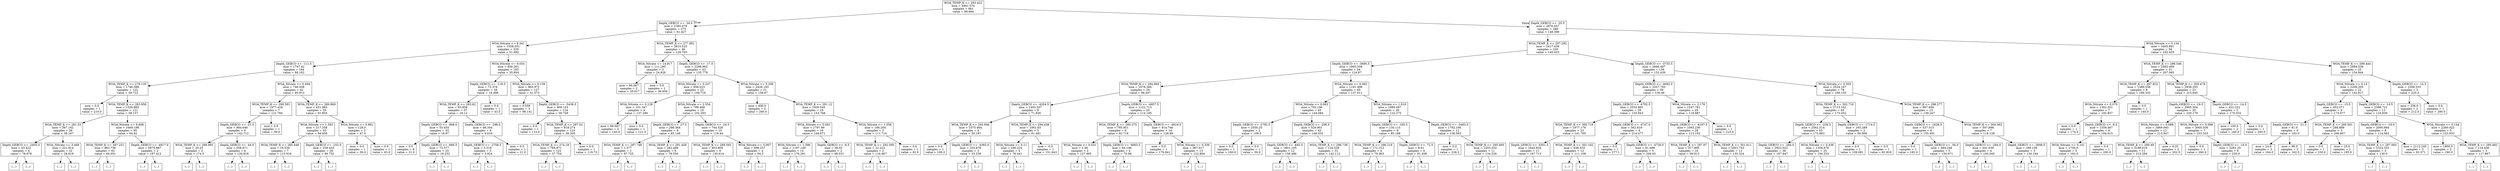 digraph Tree {
node [shape=box] ;
0 [label="WOA_TEMP_K <= 293.422\nmse = 4461.574\nsamples = 661\nvalue = 99.664"] ;
1 [label="Depth_GEBCO <= -34.0\nmse = 2380.079\nsamples = 375\nvalue = 61.427"] ;
0 -> 1 [labeldistance=2.5, labelangle=45, headlabel="True"] ;
2 [label="WOA_Nitrate <= 8.341\nmse = 1558.551\nsamples = 329\nvalue = 51.692"] ;
1 -> 2 ;
3 [label="Depth_GEBCO <= -111.5\nmse = 1747.42\nsamples = 164\nvalue = 68.162"] ;
2 -> 3 ;
4 [label="WOA_TEMP_K <= 279.135\nmse = 1746.388\nsamples = 122\nvalue = 59.722"] ;
3 -> 4 ;
5 [label="mse = 0.0\nsamples = 1\nvalue = 210.0"] ;
4 -> 5 ;
6 [label="WOA_TEMP_K <= 283.956\nmse = 1526.885\nsamples = 121\nvalue = 58.157"] ;
4 -> 6 ;
7 [label="WOA_TEMP_K <= 281.33\nmse = 567.162\nsamples = 26\nvalue = 38.167"] ;
6 -> 7 ;
8 [label="Depth_GEBCO <= -2405.0\nmse = 43.422\nsamples = 4\nvalue = 78.678"] ;
7 -> 8 ;
9 [label="(...)"] ;
8 -> 9 ;
10 [label="(...)"] ;
8 -> 10 ;
15 [label="WOA_Nitrate <= 3.468\nmse = 221.914\nsamples = 22\nvalue = 28.819"] ;
7 -> 15 ;
16 [label="(...)"] ;
15 -> 16 ;
23 [label="(...)"] ;
15 -> 23 ;
42 [label="WOA_Nitrate <= 6.608\nmse = 1669.198\nsamples = 95\nvalue = 64.82"] ;
6 -> 42 ;
43 [label="WOA_TEMP_K <= 287.251\nmse = 862.736\nsamples = 93\nvalue = 60.051"] ;
42 -> 43 ;
44 [label="(...)"] ;
43 -> 44 ;
69 [label="(...)"] ;
43 -> 69 ;
198 [label="Depth_GEBCO <= -4917.0\nmse = 5875.887\nsamples = 2\nvalue = 197.412"] ;
42 -> 198 ;
199 [label="(...)"] ;
198 -> 199 ;
200 [label="(...)"] ;
198 -> 200 ;
201 [label="WOA_Nitrate <= 0.494\nmse = 746.508\nsamples = 42\nvalue = 95.913"] ;
3 -> 201 ;
202 [label="WOA_TEMP_K <= 290.591\nmse = 1977.418\nsamples = 7\nvalue = 121.784"] ;
201 -> 202 ;
203 [label="Depth_GEBCO <= -51.5\nmse = 884.646\nsamples = 6\nvalue = 142.712"] ;
202 -> 203 ;
204 [label="WOA_TEMP_K <= 289.993\nmse = 20.25\nsamples = 2\nvalue = 174.5"] ;
203 -> 204 ;
205 [label="(...)"] ;
204 -> 205 ;
206 [label="(...)"] ;
204 -> 206 ;
207 [label="Depth_GEBCO <= -44.0\nmse = 558.971\nsamples = 4\nvalue = 126.818"] ;
203 -> 207 ;
208 [label="(...)"] ;
207 -> 208 ;
211 [label="(...)"] ;
207 -> 211 ;
212 [label="mse = 0.0\nsamples = 1\nvalue = 59.0"] ;
202 -> 212 ;
213 [label="WOA_TEMP_K <= 289.969\nmse = 431.965\nsamples = 35\nvalue = 91.855"] ;
201 -> 213 ;
214 [label="WOA_Nitrate <= 1.593\nmse = 317.358\nsamples = 33\nvalue = 94.658"] ;
213 -> 214 ;
215 [label="WOA_TEMP_K <= 285.448\nmse = 16.534\nsamples = 7\nvalue = 115.916"] ;
214 -> 215 ;
216 [label="(...)"] ;
215 -> 216 ;
217 [label="(...)"] ;
215 -> 217 ;
228 [label="Depth_GEBCO <= -103.0\nmse = 258.433\nsamples = 26\nvalue = 89.752"] ;
214 -> 228 ;
229 [label="(...)"] ;
228 -> 229 ;
230 [label="(...)"] ;
228 -> 230 ;
267 [label="WOA_Nitrate <= 0.861\nmse = 128.0\nsamples = 2\nvalue = 47.0"] ;
213 -> 267 ;
268 [label="mse = 0.0\nsamples = 1\nvalue = 39.0"] ;
267 -> 268 ;
269 [label="mse = 0.0\nsamples = 1\nvalue = 63.0"] ;
267 -> 269 ;
270 [label="WOA_Nitrate <= 9.034\nmse = 850.261\nsamples = 165\nvalue = 35.604"] ;
2 -> 270 ;
271 [label="Depth_GEBCO <= -118.5\nmse = 72.376\nsamples = 38\nvalue = 18.498"] ;
270 -> 271 ;
272 [label="WOA_TEMP_K <= 283.62\nmse = 63.858\nsamples = 37\nvalue = 18.12"] ;
271 -> 272 ;
273 [label="Depth_GEBCO <= -908.0\nmse = 55.455\nsamples = 33\nvalue = 18.97"] ;
272 -> 273 ;
274 [label="mse = 0.0\nsamples = 8\nvalue = 21.0"] ;
273 -> 274 ;
275 [label="Depth_GEBCO <= -666.5\nmse = 73.577\nsamples = 25\nvalue = 18.232"] ;
273 -> 275 ;
276 [label="(...)"] ;
275 -> 276 ;
279 [label="(...)"] ;
275 -> 279 ;
292 [label="Depth_GEBCO <= -298.0\nmse = 68.344\nsamples = 4\nvalue = 9.616"] ;
272 -> 292 ;
293 [label="Depth_GEBCO <= -2758.5\nmse = 5.316\nsamples = 3\nvalue = 3.924"] ;
292 -> 293 ;
294 [label="(...)"] ;
293 -> 294 ;
295 [label="(...)"] ;
293 -> 295 ;
298 [label="mse = 0.0\nsamples = 1\nvalue = 21.0"] ;
292 -> 298 ;
299 [label="mse = 0.0\nsamples = 1\nvalue = 43.5"] ;
271 -> 299 ;
300 [label="WOA_Nitrate <= 9.139\nmse = 983.972\nsamples = 127\nvalue = 41.573"] ;
270 -> 300 ;
301 [label="mse = 0.559\nsamples = 3\nvalue = 98.141"] ;
300 -> 301 ;
302 [label="Depth_GEBCO <= -5438.5\nmse = 909.143\nsamples = 124\nvalue = 39.749"] ;
300 -> 302 ;
303 [label="mse = 0.0\nsamples = 1\nvalue = 110.0"] ;
302 -> 303 ;
304 [label="WOA_TEMP_K <= 287.02\nmse = 818.274\nsamples = 123\nvalue = 38.205"] ;
302 -> 304 ;
305 [label="WOA_TEMP_K <= 274.19\nmse = 785.871\nsamples = 122\nvalue = 37.754"] ;
304 -> 305 ;
306 [label="(...)"] ;
305 -> 306 ;
399 [label="(...)"] ;
305 -> 399 ;
496 [label="mse = 0.0\nsamples = 1\nvalue = 119.73"] ;
304 -> 496 ;
497 [label="WOA_TEMP_K <= 277.681\nmse = 2815.525\nsamples = 46\nvalue = 129.705"] ;
1 -> 497 ;
498 [label="WOA_Nitrate <= 14.917\nmse = 111.285\nsamples = 3\nvalue = 24.926"] ;
497 -> 498 ;
499 [label="mse = 84.067\nsamples = 2\nvalue = 20.917"] ;
498 -> 499 ;
500 [label="mse = 0.0\nsamples = 1\nvalue = 36.956"] ;
498 -> 500 ;
501 [label="Depth_GEBCO <= -17.5\nmse = 2298.962\nsamples = 43\nvalue = 135.779"] ;
497 -> 501 ;
502 [label="WOA_Nitrate <= 0.247\nmse = 856.023\nsamples = 22\nvalue = 109.716"] ;
501 -> 502 ;
503 [label="WOA_Nitrate <= 0.128\nmse = 101.347\nsamples = 4\nvalue = 137.286"] ;
502 -> 503 ;
504 [label="mse = 66.667\nsamples = 3\nvalue = 140.0"] ;
503 -> 504 ;
505 [label="mse = 0.0\nsamples = 1\nvalue = 121.0"] ;
503 -> 505 ;
506 [label="WOA_Nitrate <= 2.554\nmse = 799.468\nsamples = 18\nvalue = 102.293"] ;
502 -> 506 ;
507 [label="Depth_GEBCO <= -27.5\nmse = 266.364\nsamples = 8\nvalue = 85.146"] ;
506 -> 507 ;
508 [label="WOA_TEMP_K <= 287.748\nmse = 1.577\nsamples = 2\nvalue = 97.725"] ;
507 -> 508 ;
509 [label="(...)"] ;
508 -> 509 ;
510 [label="(...)"] ;
508 -> 510 ;
511 [label="WOA_TEMP_K <= 291.458\nmse = 282.469\nsamples = 6\nvalue = 79.556"] ;
507 -> 511 ;
512 [label="(...)"] ;
511 -> 512 ;
515 [label="(...)"] ;
511 -> 515 ;
518 [label="Depth_GEBCO <= -24.5\nmse = 744.526\nsamples = 10\nvalue = 119.44"] ;
506 -> 518 ;
519 [label="WOA_TEMP_K <= 289.592\nmse = 403.805\nsamples = 6\nvalue = 130.614"] ;
518 -> 519 ;
520 [label="(...)"] ;
519 -> 520 ;
529 [label="(...)"] ;
519 -> 529 ;
530 [label="WOA_Nitrate <= 5.067\nmse = 598.237\nsamples = 4\nvalue = 94.3"] ;
518 -> 530 ;
531 [label="(...)"] ;
530 -> 531 ;
536 [label="(...)"] ;
530 -> 536 ;
537 [label="WOA_Nitrate <= 0.206\nmse = 2428.193\nsamples = 21\nvalue = 159.67"] ;
501 -> 537 ;
538 [label="mse = 400.0\nsamples = 2\nvalue = 260.0"] ;
537 -> 538 ;
539 [label="WOA_TEMP_K <= 291.12\nmse = 1920.545\nsamples = 19\nvalue = 153.768"] ;
537 -> 539 ;
540 [label="WOA_Nitrate <= 5.003\nmse = 1797.99\nsamples = 16\nvalue = 164.671"] ;
539 -> 540 ;
541 [label="WOA_Nitrate <= 1.396\nmse = 1197.149\nsamples = 14\nvalue = 176.261"] ;
540 -> 541 ;
542 [label="(...)"] ;
541 -> 542 ;
547 [label="(...)"] ;
541 -> 547 ;
564 [label="Depth_GEBCO <= -6.5\nmse = 39.55\nsamples = 2\nvalue = 98.031"] ;
540 -> 564 ;
565 [label="(...)"] ;
564 -> 565 ;
566 [label="(...)"] ;
564 -> 566 ;
567 [label="WOA_Nitrate <= 1.558\nmse = 166.204\nsamples = 3\nvalue = 111.714"] ;
539 -> 567 ;
568 [label="WOA_TEMP_K <= 292.595\nmse = 22.222\nsamples = 2\nvalue = 116.667"] ;
567 -> 568 ;
569 [label="(...)"] ;
568 -> 569 ;
570 [label="(...)"] ;
568 -> 570 ;
571 [label="mse = 0.0\nsamples = 1\nvalue = 82.0"] ;
567 -> 571 ;
572 [label="Depth_GEBCO <= -25.5\nmse = 2876.057\nsamples = 286\nvalue = 148.398"] ;
0 -> 572 [labeldistance=2.5, labelangle=-45, headlabel="False"] ;
573 [label="WOA_TEMP_K <= 297.292\nmse = 2417.439\nsamples = 230\nvalue = 140.433"] ;
572 -> 573 ;
574 [label="Depth_GEBCO <= -3690.5\nmse = 1665.558\nsamples = 94\nvalue = 124.87"] ;
573 -> 574 ;
575 [label="WOA_TEMP_K <= 294.694\nmse = 1678.384\nsamples = 29\nvalue = 98.447"] ;
574 -> 575 ;
576 [label="Depth_GEBCO <= -4204.5\nmse = 1493.207\nsamples = 9\nvalue = 71.926"] ;
575 -> 576 ;
577 [label="WOA_TEMP_K <= 293.946\nmse = 1075.464\nsamples = 4\nvalue = 50.197"] ;
576 -> 577 ;
578 [label="mse = 0.0\nsamples = 1\nvalue = 109.2"] ;
577 -> 578 ;
579 [label="Depth_GEBCO <= -4365.0\nmse = 103.878\nsamples = 3\nvalue = 33.339"] ;
577 -> 579 ;
580 [label="(...)"] ;
579 -> 580 ;
583 [label="(...)"] ;
579 -> 583 ;
584 [label="WOA_TEMP_K <= 294.438\nmse = 1061.83\nsamples = 5\nvalue = 91.481"] ;
576 -> 584 ;
585 [label="WOA_Nitrate <= 0.11\nmse = 196.224\nsamples = 4\nvalue = 76.441"] ;
584 -> 585 ;
586 [label="(...)"] ;
585 -> 586 ;
587 [label="(...)"] ;
585 -> 587 ;
592 [label="mse = -0.0\nsamples = 1\nvalue = 151.643"] ;
584 -> 592 ;
593 [label="Depth_GEBCO <= -4957.5\nmse = 1122.713\nsamples = 20\nvalue = 114.195"] ;
575 -> 593 ;
594 [label="WOA_TEMP_K <= 295.375\nmse = 795.851\nsamples = 6\nvalue = 92.716"] ;
593 -> 594 ;
595 [label="WOA_Nitrate <= 0.031\nmse = 1.06\nsamples = 2\nvalue = 127.495"] ;
594 -> 595 ;
596 [label="(...)"] ;
595 -> 596 ;
597 [label="(...)"] ;
595 -> 597 ;
598 [label="Depth_GEBCO <= -6665.5\nmse = 64.146\nsamples = 4\nvalue = 70.98"] ;
594 -> 598 ;
599 [label="(...)"] ;
598 -> 599 ;
600 [label="(...)"] ;
598 -> 600 ;
605 [label="Depth_GEBCO <= -4919.0\nmse = 814.746\nsamples = 14\nvalue = 128.89"] ;
593 -> 605 ;
606 [label="mse = 0.0\nsamples = 1\nvalue = 179.941"] ;
605 -> 606 ;
607 [label="WOA_Nitrate <= 0.336\nmse = 567.917\nsamples = 13\nvalue = 122.884"] ;
605 -> 607 ;
608 [label="(...)"] ;
607 -> 608 ;
623 [label="(...)"] ;
607 -> 623 ;
630 [label="WOA_Nitrate <= 0.462\nmse = 1191.498\nsamples = 65\nvalue = 137.011"] ;
574 -> 630 ;
631 [label="WOA_Nitrate <= 0.063\nmse = 702.196\nsamples = 45\nvalue = 144.084"] ;
630 -> 631 ;
632 [label="Depth_GEBCO <= -2792.5\nmse = 2550.25\nsamples = 2\nvalue = 109.5"] ;
631 -> 632 ;
633 [label="mse = 0.0\nsamples = 1\nvalue = 160.0"] ;
632 -> 633 ;
634 [label="mse = 0.0\nsamples = 1\nvalue = 59.0"] ;
632 -> 634 ;
635 [label="Depth_GEBCO <= -206.5\nmse = 526.901\nsamples = 43\nvalue = 146.032"] ;
631 -> 635 ;
636 [label="Depth_GEBCO <= -845.5\nmse = 1601.105\nsamples = 12\nvalue = 158.486"] ;
635 -> 636 ;
637 [label="(...)"] ;
636 -> 637 ;
650 [label="(...)"] ;
636 -> 650 ;
657 [label="WOA_TEMP_K <= 296.739\nmse = 124.528\nsamples = 31\nvalue = 142.112"] ;
635 -> 657 ;
658 [label="(...)"] ;
657 -> 658 ;
683 [label="(...)"] ;
657 -> 683 ;
696 [label="WOA_Nitrate <= 1.019\nmse = 1889.497\nsamples = 20\nvalue = 122.275"] ;
630 -> 696 ;
697 [label="Depth_GEBCO <= -185.5\nmse = 130.115\nsamples = 8\nvalue = 85.188"] ;
696 -> 697 ;
698 [label="WOA_TEMP_K <= 296.219\nmse = 171.312\nsamples = 4\nvalue = 79.963"] ;
697 -> 698 ;
699 [label="(...)"] ;
698 -> 699 ;
700 [label="(...)"] ;
698 -> 700 ;
705 [label="Depth_GEBCO <= -72.5\nmse = 8.61\nsamples = 4\nvalue = 91.458"] ;
697 -> 705 ;
706 [label="(...)"] ;
705 -> 706 ;
711 [label="(...)"] ;
705 -> 711 ;
712 [label="Depth_GEBCO <= -3483.5\nmse = 1792.166\nsamples = 12\nvalue = 138.593"] ;
696 -> 712 ;
713 [label="mse = 0.0\nsamples = 1\nvalue = 236.2"] ;
712 -> 713 ;
714 [label="WOA_TEMP_K <= 295.495\nmse = 1453.332\nsamples = 11\nvalue = 134.526"] ;
712 -> 714 ;
715 [label="(...)"] ;
714 -> 715 ;
726 [label="(...)"] ;
714 -> 726 ;
729 [label="Depth_GEBCO <= -3735.5\nmse = 2666.487\nsamples = 136\nvalue = 152.439"] ;
573 -> 729 ;
730 [label="Depth_GEBCO <= -4692.0\nmse = 2357.793\nsamples = 58\nvalue = 136.46"] ;
729 -> 730 ;
731 [label="Depth_GEBCO <= -4792.5\nmse = 2533.865\nsamples = 29\nvalue = 155.943"] ;
730 -> 731 ;
732 [label="WOA_TEMP_K <= 300.719\nmse = 1977.176\nsamples = 23\nvalue = 141.705"] ;
731 -> 732 ;
733 [label="Depth_GEBCO <= -5501.5\nmse = 1642.834\nsamples = 11\nvalue = 167.713"] ;
732 -> 733 ;
734 [label="(...)"] ;
733 -> 734 ;
737 [label="(...)"] ;
733 -> 737 ;
754 [label="WOA_TEMP_K <= 301.162\nmse = 638.533\nsamples = 12\nvalue = 111.108"] ;
732 -> 754 ;
755 [label="(...)"] ;
754 -> 755 ;
766 [label="(...)"] ;
754 -> 766 ;
777 [label="Depth_GEBCO <= -4747.0\nmse = 562.819\nsamples = 6\nvalue = 214.477"] ;
731 -> 777 ;
778 [label="mse = 0.0\nsamples = 1\nvalue = 277.1"] ;
777 -> 778 ;
779 [label="Depth_GEBCO <= -4726.5\nmse = 81.698\nsamples = 5\nvalue = 206.65"] ;
777 -> 779 ;
780 [label="(...)"] ;
779 -> 780 ;
783 [label="(...)"] ;
779 -> 783 ;
786 [label="WOA_Nitrate <= 2.176\nmse = 1547.781\nsamples = 29\nvalue = 118.887"] ;
730 -> 786 ;
787 [label="Depth_GEBCO <= -4187.5\nmse = 1093.236\nsamples = 28\nvalue = 113.192"] ;
786 -> 787 ;
788 [label="WOA_TEMP_K <= 297.97\nmse = 317.895\nsamples = 16\nvalue = 99.913"] ;
787 -> 788 ;
789 [label="(...)"] ;
788 -> 789 ;
794 [label="(...)"] ;
788 -> 794 ;
817 [label="WOA_TEMP_K <= 301.611\nmse = 1601.743\nsamples = 12\nvalue = 135.324"] ;
787 -> 817 ;
818 [label="(...)"] ;
817 -> 818 ;
837 [label="(...)"] ;
817 -> 837 ;
840 [label="mse = 0.0\nsamples = 1\nvalue = 210.0"] ;
786 -> 840 ;
841 [label="WOA_Nitrate <= 0.503\nmse = 2524.167\nsamples = 78\nvalue = 166.155"] ;
729 -> 841 ;
842 [label="WOA_TEMP_K <= 302.716\nmse = 2715.162\nsamples = 65\nvalue = 173.032"] ;
841 -> 842 ;
843 [label="Depth_GEBCO <= -226.5\nmse = 2562.514\nsamples = 63\nvalue = 175.863"] ;
842 -> 843 ;
844 [label="Depth_GEBCO <= -284.0\nmse = 2922.022\nsamples = 38\nvalue = 187.847"] ;
843 -> 844 ;
845 [label="(...)"] ;
844 -> 845 ;
894 [label="(...)"] ;
844 -> 894 ;
899 [label="WOA_Nitrate <= 0.436\nmse = 1354.676\nsamples = 25\nvalue = 156.253"] ;
843 -> 899 ;
900 [label="(...)"] ;
899 -> 900 ;
931 [label="(...)"] ;
899 -> 931 ;
936 [label="Depth_GEBCO <= -1714.5\nmse = 165.289\nsamples = 2\nvalue = 90.909"] ;
842 -> 936 ;
937 [label="mse = 0.0\nsamples = 1\nvalue = 109.091"] ;
936 -> 937 ;
938 [label="mse = 0.0\nsamples = 1\nvalue = 81.818"] ;
936 -> 938 ;
939 [label="WOA_TEMP_K <= 298.277\nmse = 867.694\nsamples = 13\nvalue = 139.247"] ;
841 -> 939 ;
940 [label="Depth_GEBCO <= -1628.0\nmse = 537.515\nsamples = 6\nvalue = 155.491"] ;
939 -> 940 ;
941 [label="mse = 0.0\nsamples = 1\nvalue = 182.0"] ;
940 -> 941 ;
942 [label="Depth_GEBCO <= -56.0\nmse = 484.248\nsamples = 5\nvalue = 150.671"] ;
940 -> 942 ;
943 [label="(...)"] ;
942 -> 943 ;
946 [label="(...)"] ;
942 -> 946 ;
949 [label="WOA_TEMP_K <= 300.362\nmse = 507.898\nsamples = 7\nvalue = 118.128"] ;
939 -> 949 ;
950 [label="Depth_GEBCO <= -284.0\nmse = 441.039\nsamples = 4\nvalue = 100.045"] ;
949 -> 950 ;
951 [label="(...)"] ;
950 -> 951 ;
956 [label="(...)"] ;
950 -> 956 ;
957 [label="Depth_GEBCO <= -3608.5\nmse = 189.109\nsamples = 3\nvalue = 130.184"] ;
949 -> 957 ;
958 [label="(...)"] ;
957 -> 958 ;
959 [label="(...)"] ;
957 -> 959 ;
962 [label="WOA_Nitrate <= 0.134\nmse = 3405.891\nsamples = 56\nvalue = 182.455"] ;
572 -> 962 ;
963 [label="WOA_TEMP_K <= 298.546\nmse = 2585.409\nsamples = 31\nvalue = 207.065"] ;
962 -> 963 ;
964 [label="WOA_TEMP_K <= 297.822\nmse = 1389.556\nsamples = 8\nvalue = 189.333"] ;
963 -> 964 ;
965 [label="WOA_Nitrate <= 0.079\nmse = 1302.551\nsamples = 7\nvalue = 192.857"] ;
964 -> 965 ;
966 [label="mse = 0.0\nsamples = 1\nvalue = 170.0"] ;
965 -> 966 ;
967 [label="Depth_GEBCO <= -9.5\nmse = 1359.467\nsamples = 6\nvalue = 194.615"] ;
965 -> 967 ;
968 [label="WOA_Nitrate <= 0.101\nmse = 1756.0\nsamples = 5\nvalue = 193.0"] ;
967 -> 968 ;
969 [label="(...)"] ;
968 -> 969 ;
970 [label="(...)"] ;
968 -> 970 ;
971 [label="mse = 0.0\nsamples = 1\nvalue = 200.0"] ;
967 -> 971 ;
972 [label="mse = 0.0\nsamples = 1\nvalue = 140.0"] ;
964 -> 972 ;
973 [label="WOA_TEMP_K <= 300.478\nmse = 2938.293\nsamples = 23\nvalue = 215.645"] ;
963 -> 973 ;
974 [label="Depth_GEBCO <= -19.5\nmse = 2995.504\nsamples = 20\nvalue = 220.179"] ;
973 -> 974 ;
975 [label="WOA_Nitrate <= 0.088\nmse = 2869.945\nsamples = 13\nvalue = 213.947"] ;
974 -> 975 ;
976 [label="WOA_TEMP_K <= 299.49\nmse = 3189.619\nsamples = 11\nvalue = 215.294"] ;
975 -> 976 ;
977 [label="(...)"] ;
976 -> 977 ;
978 [label="(...)"] ;
976 -> 978 ;
979 [label="mse = 6.25\nsamples = 2\nvalue = 202.5"] ;
975 -> 979 ;
980 [label="WOA_Nitrate <= 0.088\nmse = 3005.556\nsamples = 7\nvalue = 233.333"] ;
974 -> 980 ;
981 [label="mse = 0.0\nsamples = 1\nvalue = 260.0"] ;
980 -> 981 ;
982 [label="Depth_GEBCO <= -10.0\nmse = 3281.25\nsamples = 6\nvalue = 230.0"] ;
980 -> 982 ;
983 [label="(...)"] ;
982 -> 983 ;
984 [label="(...)"] ;
982 -> 984 ;
985 [label="Depth_GEBCO <= -14.5\nmse = 422.222\nsamples = 3\nvalue = 173.333"] ;
973 -> 985 ;
986 [label="mse = 100.0\nsamples = 2\nvalue = 160.0"] ;
985 -> 986 ;
987 [label="mse = 0.0\nsamples = 1\nvalue = 200.0"] ;
985 -> 987 ;
988 [label="WOA_TEMP_K <= 299.444\nmse = 2884.536\nsamples = 25\nvalue = 154.844"] ;
962 -> 988 ;
989 [label="WOA_Nitrate <= 0.14\nmse = 2209.205\nsamples = 22\nvalue = 142.817"] ;
988 -> 989 ;
990 [label="Depth_GEBCO <= -15.0\nmse = 452.071\nsamples = 9\nvalue = 173.077"] ;
989 -> 990 ;
991 [label="Depth_GEBCO <= -21.5\nmse = 61.0\nsamples = 6\nvalue = 163.0"] ;
990 -> 991 ;
992 [label="mse = 24.0\nsamples = 3\nvalue = 164.0"] ;
991 -> 992 ;
993 [label="mse = 96.0\nsamples = 3\nvalue = 162.0"] ;
991 -> 993 ;
994 [label="WOA_TEMP_K <= 295.501\nmse = 288.889\nsamples = 3\nvalue = 206.667"] ;
990 -> 994 ;
995 [label="mse = 0.0\nsamples = 1\nvalue = 230.0"] ;
994 -> 995 ;
996 [label="mse = 25.0\nsamples = 2\nvalue = 195.0"] ;
994 -> 996 ;
997 [label="Depth_GEBCO <= -14.5\nmse = 2386.721\nsamples = 13\nvalue = 124.936"] ;
989 -> 997 ;
998 [label="Depth_GEBCO <= -19.0\nmse = 2000.684\nsamples = 8\nvalue = 114.062"] ;
997 -> 998 ;
999 [label="WOA_TEMP_K <= 297.093\nmse = 1333.333\nsamples = 5\nvalue = 130.0"] ;
998 -> 999 ;
1000 [label="(...)"] ;
999 -> 1000 ;
1003 [label="(...)"] ;
999 -> 1003 ;
1004 [label="mse = 2112.245\nsamples = 3\nvalue = 93.571"] ;
998 -> 1004 ;
1005 [label="WOA_Nitrate <= 0.144\nmse = 2260.022\nsamples = 5\nvalue = 153.933"] ;
997 -> 1005 ;
1006 [label="mse = 1800.0\nsamples = 2\nvalue = 190.0"] ;
1005 -> 1006 ;
1007 [label="WOA_TEMP_K <= 295.482\nmse = 118.436\nsamples = 3\nvalue = 117.867"] ;
1005 -> 1007 ;
1008 [label="(...)"] ;
1007 -> 1008 ;
1009 [label="(...)"] ;
1007 -> 1009 ;
1012 [label="Depth_GEBCO <= -14.5\nmse = 1058.333\nsamples = 3\nvalue = 225.0"] ;
988 -> 1012 ;
1013 [label="mse = 256.0\nsamples = 2\nvalue = 212.0"] ;
1012 -> 1013 ;
1014 [label="mse = 0.0\nsamples = 1\nvalue = 290.0"] ;
1012 -> 1014 ;
}